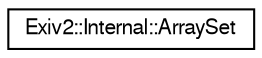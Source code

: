 digraph "Graphical Class Hierarchy"
{
  edge [fontname="FreeSans",fontsize="10",labelfontname="FreeSans",labelfontsize="10"];
  node [fontname="FreeSans",fontsize="10",shape=record];
  rankdir="LR";
  Node1 [label="Exiv2::Internal::ArraySet",height=0.2,width=0.4,color="black", fillcolor="white", style="filled",URL="$structExiv2_1_1Internal_1_1ArraySet.html",tooltip="Combination of array configuration and definition for arrays. "];
}
